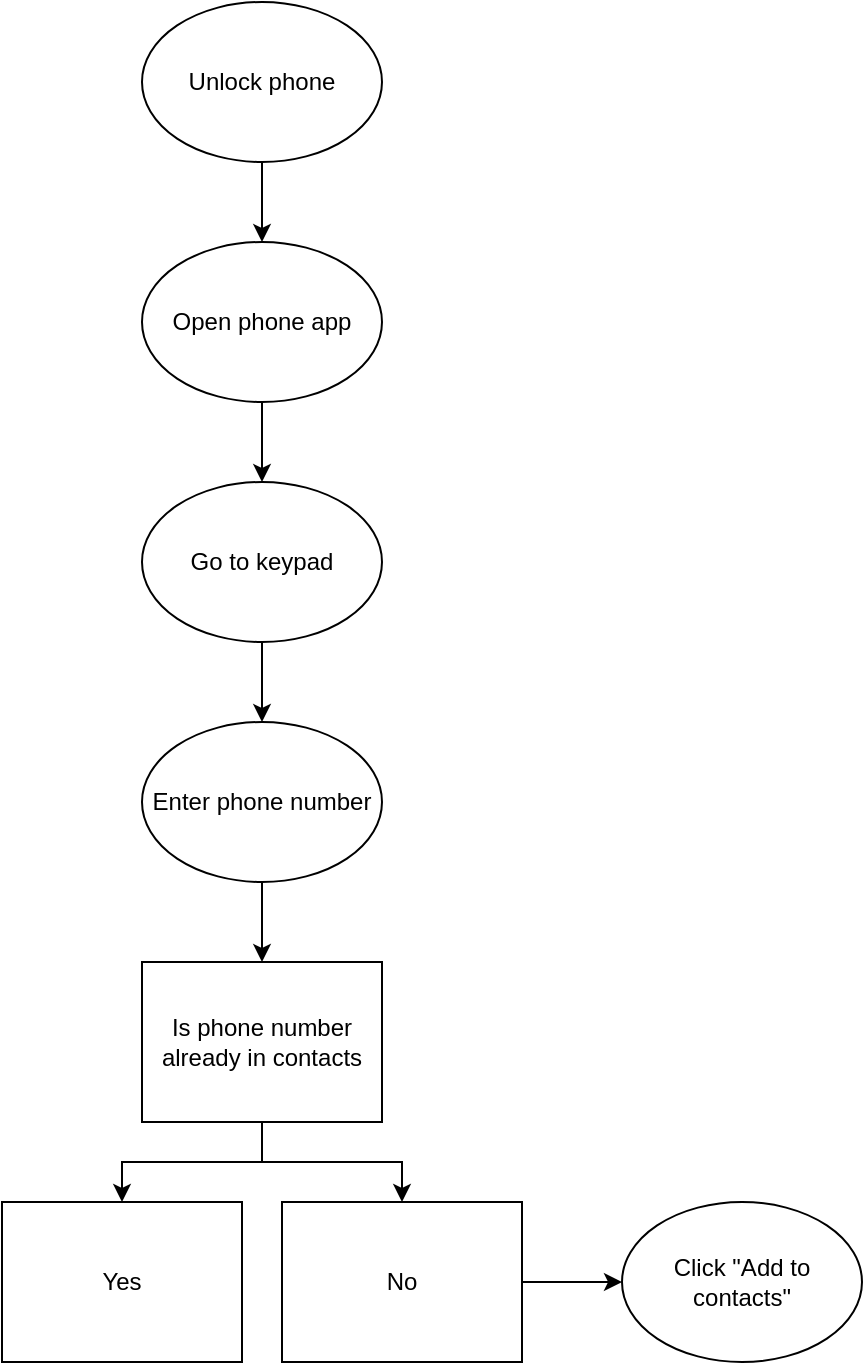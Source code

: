 <mxfile version="21.8.2" type="github">
  <diagram name="Page-1" id="pk6mPZ26se8e6UtmQEcE">
    <mxGraphModel dx="1418" dy="748" grid="1" gridSize="10" guides="1" tooltips="1" connect="1" arrows="1" fold="1" page="1" pageScale="1" pageWidth="850" pageHeight="1100" math="0" shadow="0">
      <root>
        <mxCell id="0" />
        <mxCell id="1" parent="0" />
        <mxCell id="Kl7lDOIlUgvbYGV5eezf-9" style="edgeStyle=orthogonalEdgeStyle;rounded=0;orthogonalLoop=1;jettySize=auto;html=1;" edge="1" parent="1" source="Kl7lDOIlUgvbYGV5eezf-1">
          <mxGeometry relative="1" as="geometry">
            <mxPoint x="140" y="200" as="targetPoint" />
          </mxGeometry>
        </mxCell>
        <mxCell id="Kl7lDOIlUgvbYGV5eezf-1" value="Unlock phone" style="ellipse;whiteSpace=wrap;html=1;" vertex="1" parent="1">
          <mxGeometry x="80" y="80" width="120" height="80" as="geometry" />
        </mxCell>
        <mxCell id="Kl7lDOIlUgvbYGV5eezf-12" value="" style="edgeStyle=orthogonalEdgeStyle;rounded=0;orthogonalLoop=1;jettySize=auto;html=1;" edge="1" parent="1" source="Kl7lDOIlUgvbYGV5eezf-7" target="Kl7lDOIlUgvbYGV5eezf-11">
          <mxGeometry relative="1" as="geometry" />
        </mxCell>
        <mxCell id="Kl7lDOIlUgvbYGV5eezf-7" value="Open phone app" style="ellipse;whiteSpace=wrap;html=1;" vertex="1" parent="1">
          <mxGeometry x="80" y="200" width="120" height="80" as="geometry" />
        </mxCell>
        <mxCell id="Kl7lDOIlUgvbYGV5eezf-14" value="" style="edgeStyle=orthogonalEdgeStyle;rounded=0;orthogonalLoop=1;jettySize=auto;html=1;" edge="1" parent="1" source="Kl7lDOIlUgvbYGV5eezf-11" target="Kl7lDOIlUgvbYGV5eezf-13">
          <mxGeometry relative="1" as="geometry" />
        </mxCell>
        <mxCell id="Kl7lDOIlUgvbYGV5eezf-11" value="Go to keypad" style="ellipse;whiteSpace=wrap;html=1;" vertex="1" parent="1">
          <mxGeometry x="80" y="320" width="120" height="80" as="geometry" />
        </mxCell>
        <mxCell id="Kl7lDOIlUgvbYGV5eezf-15" style="edgeStyle=orthogonalEdgeStyle;rounded=0;orthogonalLoop=1;jettySize=auto;html=1;" edge="1" parent="1" source="Kl7lDOIlUgvbYGV5eezf-13">
          <mxGeometry relative="1" as="geometry">
            <mxPoint x="140" y="560" as="targetPoint" />
          </mxGeometry>
        </mxCell>
        <mxCell id="Kl7lDOIlUgvbYGV5eezf-13" value="Enter phone number" style="ellipse;whiteSpace=wrap;html=1;" vertex="1" parent="1">
          <mxGeometry x="80" y="440" width="120" height="80" as="geometry" />
        </mxCell>
        <mxCell id="Kl7lDOIlUgvbYGV5eezf-18" value="" style="edgeStyle=orthogonalEdgeStyle;rounded=0;orthogonalLoop=1;jettySize=auto;html=1;" edge="1" parent="1" source="Kl7lDOIlUgvbYGV5eezf-16" target="Kl7lDOIlUgvbYGV5eezf-17">
          <mxGeometry relative="1" as="geometry" />
        </mxCell>
        <mxCell id="Kl7lDOIlUgvbYGV5eezf-20" value="" style="edgeStyle=orthogonalEdgeStyle;rounded=0;orthogonalLoop=1;jettySize=auto;html=1;" edge="1" parent="1" source="Kl7lDOIlUgvbYGV5eezf-16" target="Kl7lDOIlUgvbYGV5eezf-19">
          <mxGeometry relative="1" as="geometry" />
        </mxCell>
        <mxCell id="Kl7lDOIlUgvbYGV5eezf-16" value="Is phone number already in contacts" style="rounded=0;whiteSpace=wrap;html=1;" vertex="1" parent="1">
          <mxGeometry x="80" y="560" width="120" height="80" as="geometry" />
        </mxCell>
        <mxCell id="Kl7lDOIlUgvbYGV5eezf-17" value="Yes" style="whiteSpace=wrap;html=1;rounded=0;" vertex="1" parent="1">
          <mxGeometry x="10" y="680" width="120" height="80" as="geometry" />
        </mxCell>
        <mxCell id="Kl7lDOIlUgvbYGV5eezf-22" value="" style="edgeStyle=orthogonalEdgeStyle;rounded=0;orthogonalLoop=1;jettySize=auto;html=1;" edge="1" parent="1" source="Kl7lDOIlUgvbYGV5eezf-19" target="Kl7lDOIlUgvbYGV5eezf-21">
          <mxGeometry relative="1" as="geometry" />
        </mxCell>
        <mxCell id="Kl7lDOIlUgvbYGV5eezf-19" value="No" style="whiteSpace=wrap;html=1;rounded=0;" vertex="1" parent="1">
          <mxGeometry x="150" y="680" width="120" height="80" as="geometry" />
        </mxCell>
        <mxCell id="Kl7lDOIlUgvbYGV5eezf-21" value="Click &quot;Add to contacts&quot;" style="ellipse;whiteSpace=wrap;html=1;rounded=0;" vertex="1" parent="1">
          <mxGeometry x="320" y="680" width="120" height="80" as="geometry" />
        </mxCell>
      </root>
    </mxGraphModel>
  </diagram>
</mxfile>
